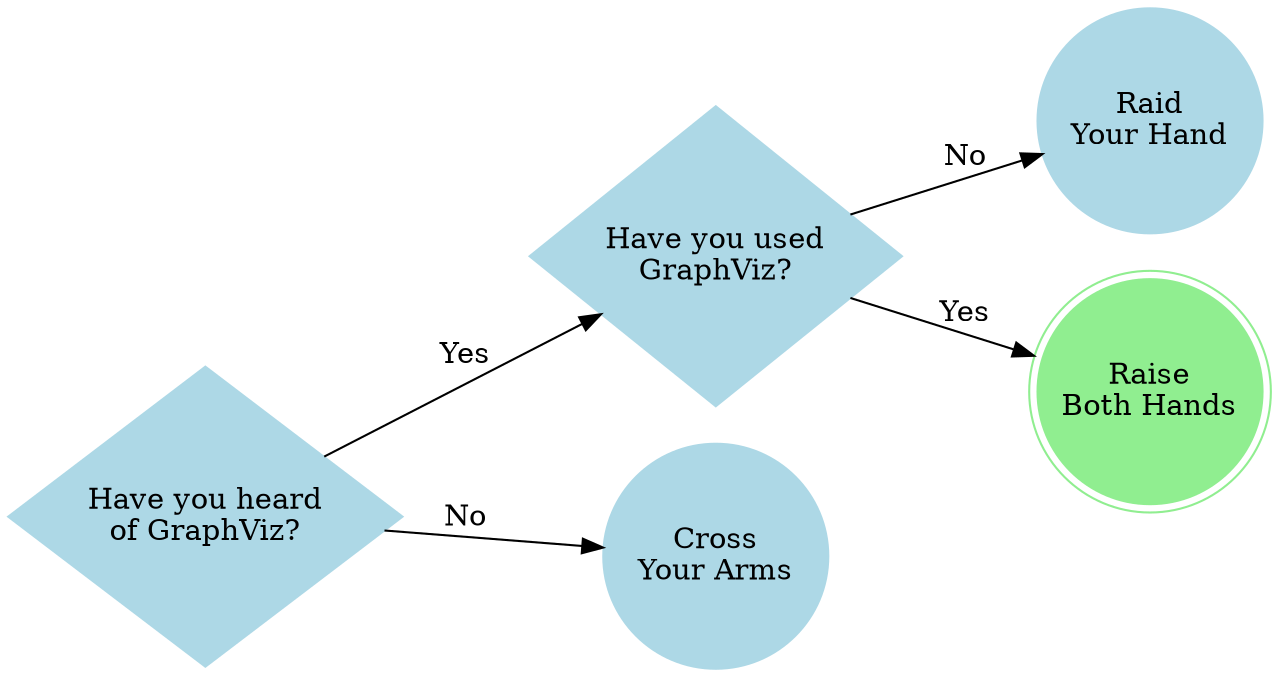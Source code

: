 digraph G {
    rankdir=LR;
    bgcolor=transparent
    node [style=filled, color=lightblue];

    node [shape=diamond, height=2,width=2]
    HEARDOF [label="Have you heard\nof GraphViz?"]
    USED [label="Have you used\nGraphViz?"]

    node [shape=circle, height=1.5, width=1.5]
    CROSSARMS [label="Cross\nYour Arms"]
    RAISEHAND [label="Raid\nYour Hand"]
    RAISE2HANDS [shape=doublecircle,label="Raise\nBoth Hands", color=lightgreen]


    HEARDOF -> CROSSARMS [label="No"]
    HEARDOF -> USED [label="Yes"]
    USED -> RAISEHAND [label="No"]
    USED -> RAISE2HANDS [label="Yes"]
}